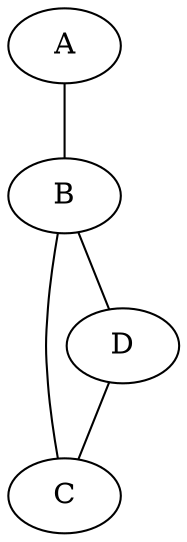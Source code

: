 graph cobound {
	
	A [label=A] ;
	B [label=B] ;
	C [label=C] ;
	D [label=D] ;
	
	A -- B ;
	B -- C ;
	B -- D ;
	D -- C ;
}
